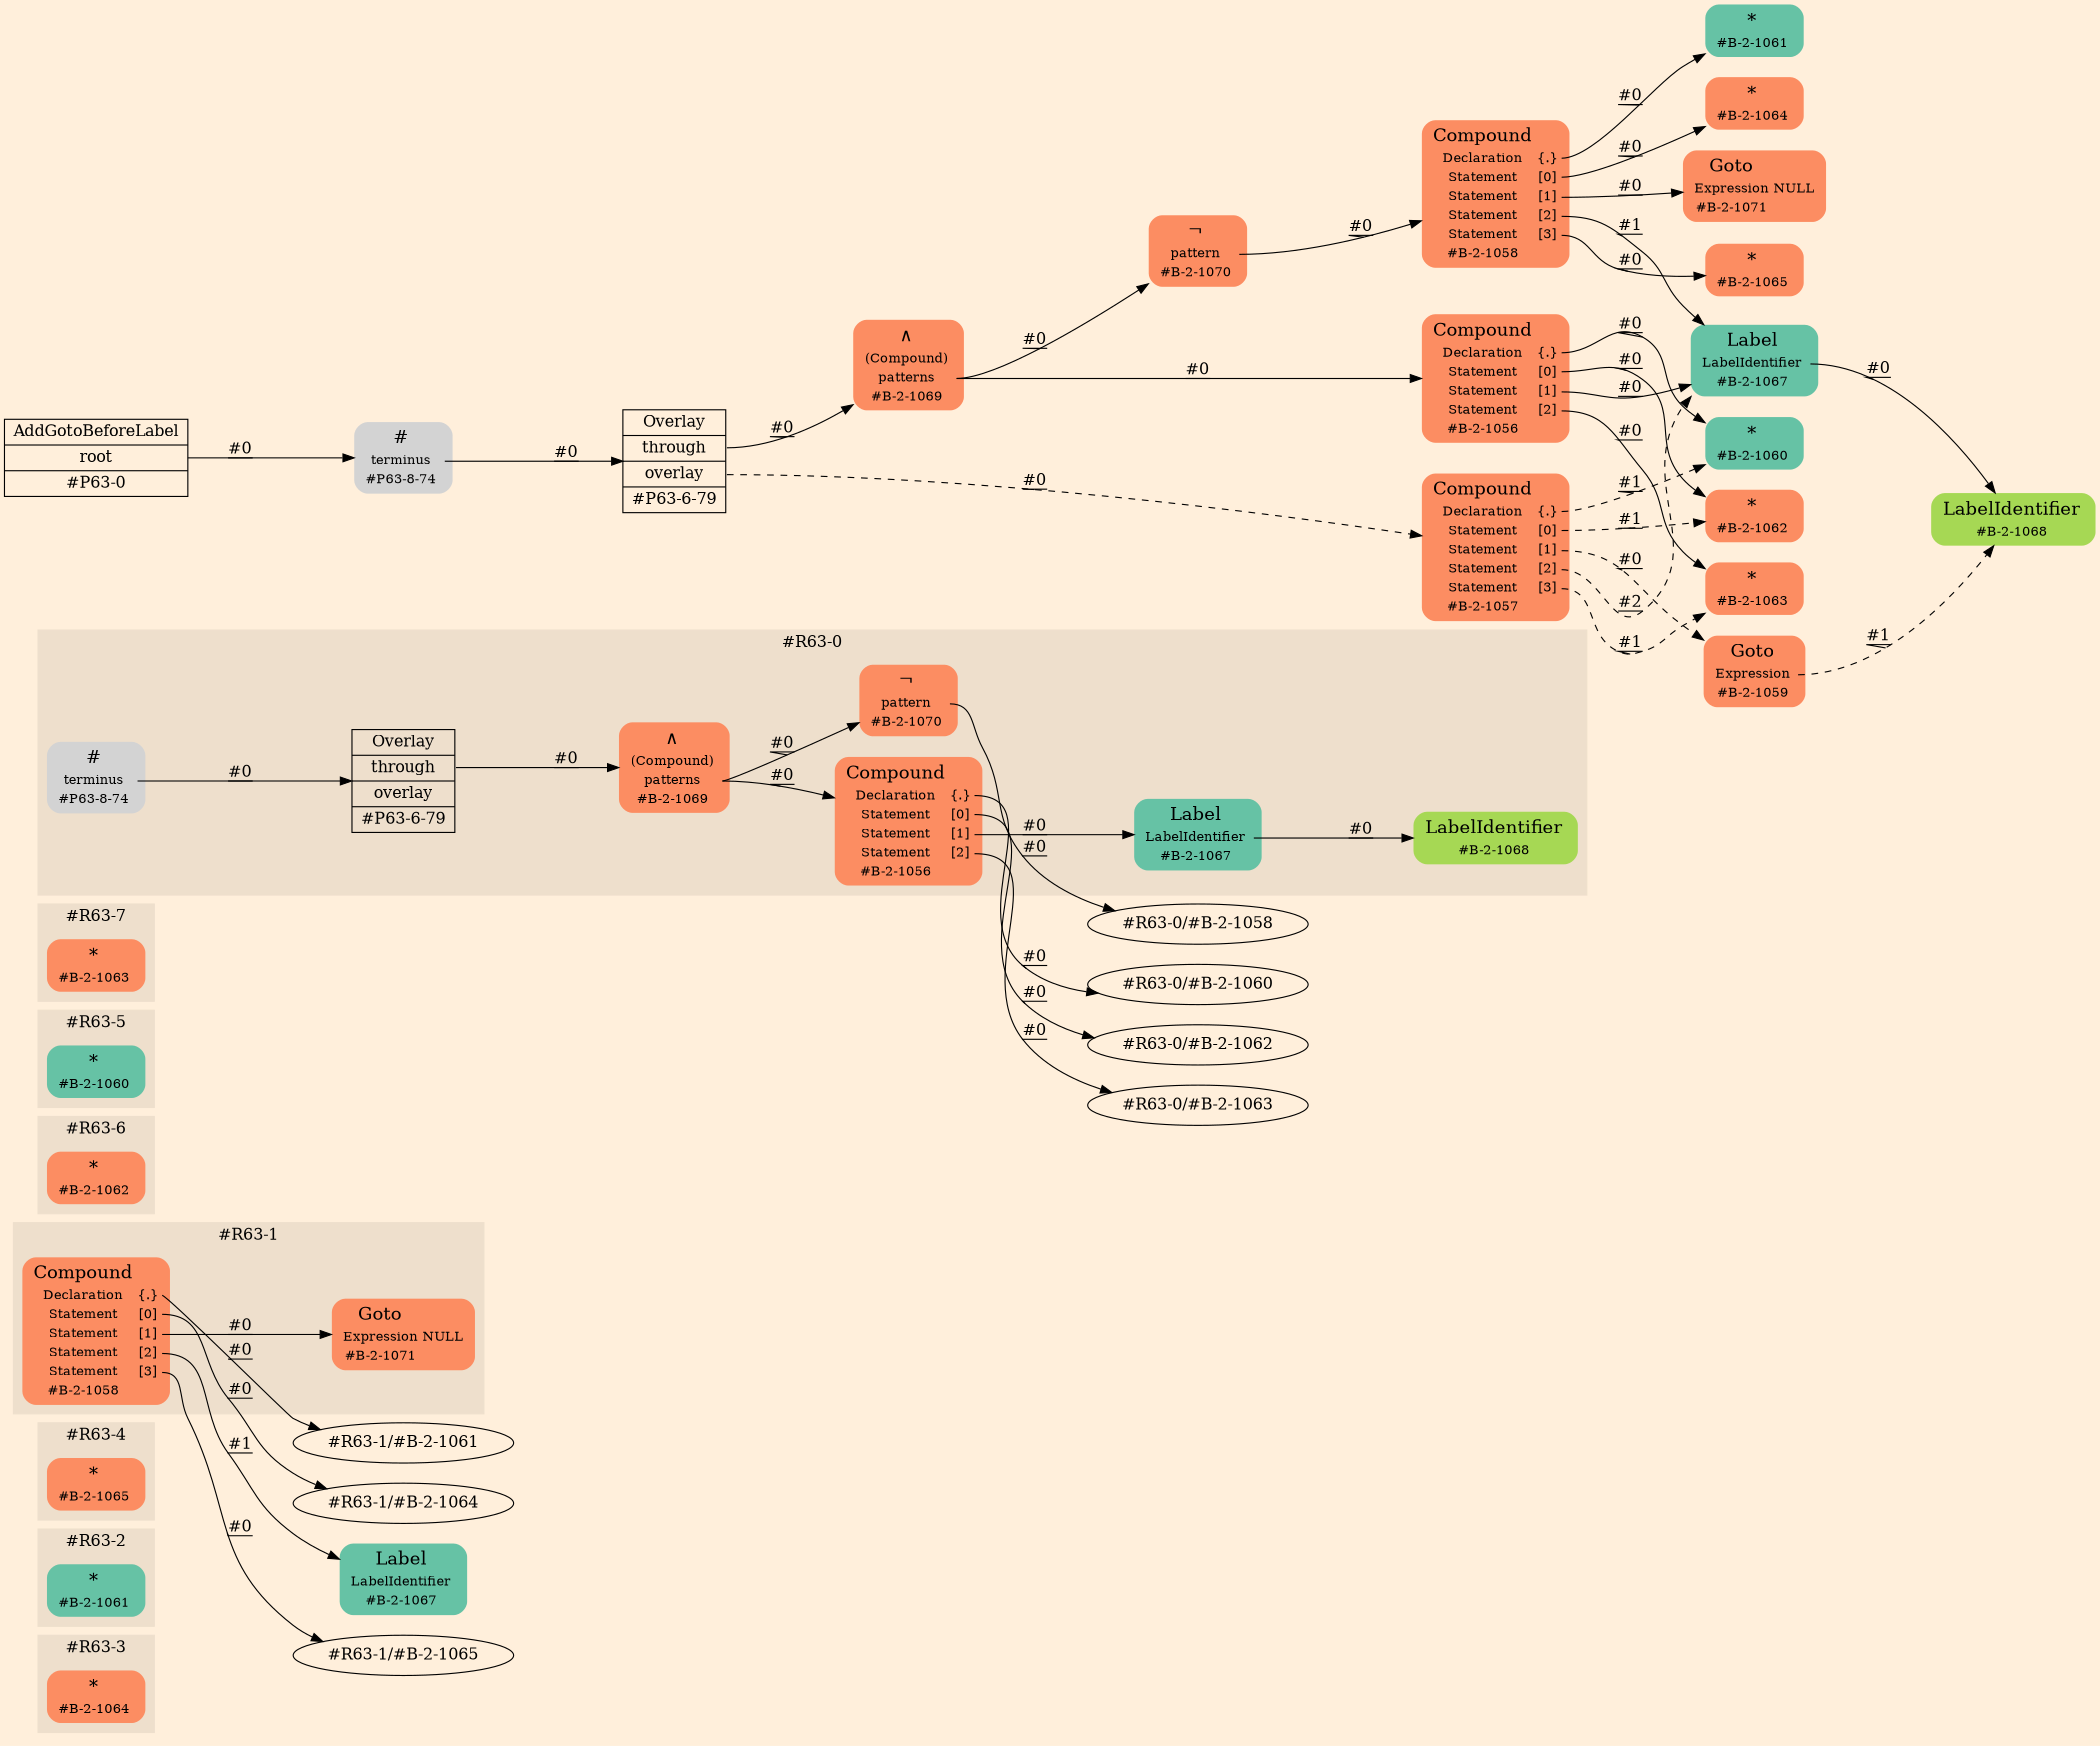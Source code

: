 digraph Inferno {
graph [
rankdir = "LR"
ranksep = 1.0
size = "14,20"
bgcolor = antiquewhite1
color = black
fontcolor = black
];
node [
];
subgraph "cluster#R63-3" {
label = "#R63-3"
style = "filled"
color = antiquewhite2
"#R63-3/#B-2-1064" [
shape = "plaintext"
fillcolor = "/set28/2"
label = <<TABLE BORDER="0" CELLBORDER="0" CELLSPACING="0">
 <TR>
  <TD><FONT POINT-SIZE="16.0">*</FONT></TD>
  <TD></TD>
 </TR>
 <TR>
  <TD>#B-2-1064</TD>
  <TD PORT="port0"></TD>
 </TR>
</TABLE>>
style = "rounded,filled"
fontsize = "12"
];
}
subgraph "cluster#R63-2" {
label = "#R63-2"
style = "filled"
color = antiquewhite2
"#R63-2/#B-2-1061" [
shape = "plaintext"
fillcolor = "/set28/1"
label = <<TABLE BORDER="0" CELLBORDER="0" CELLSPACING="0">
 <TR>
  <TD><FONT POINT-SIZE="16.0">*</FONT></TD>
  <TD></TD>
 </TR>
 <TR>
  <TD>#B-2-1061</TD>
  <TD PORT="port0"></TD>
 </TR>
</TABLE>>
style = "rounded,filled"
fontsize = "12"
];
}
subgraph "cluster#R63-4" {
label = "#R63-4"
style = "filled"
color = antiquewhite2
"#R63-4/#B-2-1065" [
shape = "plaintext"
fillcolor = "/set28/2"
label = <<TABLE BORDER="0" CELLBORDER="0" CELLSPACING="0">
 <TR>
  <TD><FONT POINT-SIZE="16.0">*</FONT></TD>
  <TD></TD>
 </TR>
 <TR>
  <TD>#B-2-1065</TD>
  <TD PORT="port0"></TD>
 </TR>
</TABLE>>
style = "rounded,filled"
fontsize = "12"
];
}
"#R63-1/#B-2-1067" [
shape = "plaintext"
fillcolor = "/set28/1"
label = <<TABLE BORDER="0" CELLBORDER="0" CELLSPACING="0">
 <TR>
  <TD><FONT POINT-SIZE="16.0">Label</FONT></TD>
  <TD></TD>
 </TR>
 <TR>
  <TD>LabelIdentifier</TD>
  <TD PORT="port0"></TD>
 </TR>
 <TR>
  <TD>#B-2-1067</TD>
  <TD PORT="port1"></TD>
 </TR>
</TABLE>>
style = "rounded,filled"
fontsize = "12"
];
subgraph "cluster#R63-1" {
label = "#R63-1"
style = "filled"
color = antiquewhite2
"#R63-1/#B-2-1058" [
shape = "plaintext"
fillcolor = "/set28/2"
label = <<TABLE BORDER="0" CELLBORDER="0" CELLSPACING="0">
 <TR>
  <TD><FONT POINT-SIZE="16.0">Compound</FONT></TD>
  <TD></TD>
 </TR>
 <TR>
  <TD>Declaration</TD>
  <TD PORT="port0">{.}</TD>
 </TR>
 <TR>
  <TD>Statement</TD>
  <TD PORT="port1">[0]</TD>
 </TR>
 <TR>
  <TD>Statement</TD>
  <TD PORT="port2">[1]</TD>
 </TR>
 <TR>
  <TD>Statement</TD>
  <TD PORT="port3">[2]</TD>
 </TR>
 <TR>
  <TD>Statement</TD>
  <TD PORT="port4">[3]</TD>
 </TR>
 <TR>
  <TD>#B-2-1058</TD>
  <TD PORT="port5"></TD>
 </TR>
</TABLE>>
style = "rounded,filled"
fontsize = "12"
];
"#R63-1/#B-2-1071" [
shape = "plaintext"
fillcolor = "/set28/2"
label = <<TABLE BORDER="0" CELLBORDER="0" CELLSPACING="0">
 <TR>
  <TD><FONT POINT-SIZE="16.0">Goto</FONT></TD>
  <TD></TD>
 </TR>
 <TR>
  <TD>Expression</TD>
  <TD PORT="port0">NULL</TD>
 </TR>
 <TR>
  <TD>#B-2-1071</TD>
  <TD PORT="port1"></TD>
 </TR>
</TABLE>>
style = "rounded,filled"
fontsize = "12"
];
}
subgraph "cluster#R63-6" {
label = "#R63-6"
style = "filled"
color = antiquewhite2
"#R63-6/#B-2-1062" [
shape = "plaintext"
fillcolor = "/set28/2"
label = <<TABLE BORDER="0" CELLBORDER="0" CELLSPACING="0">
 <TR>
  <TD><FONT POINT-SIZE="16.0">*</FONT></TD>
  <TD></TD>
 </TR>
 <TR>
  <TD>#B-2-1062</TD>
  <TD PORT="port0"></TD>
 </TR>
</TABLE>>
style = "rounded,filled"
fontsize = "12"
];
}
subgraph "cluster#R63-5" {
label = "#R63-5"
style = "filled"
color = antiquewhite2
"#R63-5/#B-2-1060" [
shape = "plaintext"
fillcolor = "/set28/1"
label = <<TABLE BORDER="0" CELLBORDER="0" CELLSPACING="0">
 <TR>
  <TD><FONT POINT-SIZE="16.0">*</FONT></TD>
  <TD></TD>
 </TR>
 <TR>
  <TD>#B-2-1060</TD>
  <TD PORT="port0"></TD>
 </TR>
</TABLE>>
style = "rounded,filled"
fontsize = "12"
];
}
subgraph "cluster#R63-7" {
label = "#R63-7"
style = "filled"
color = antiquewhite2
"#R63-7/#B-2-1063" [
shape = "plaintext"
fillcolor = "/set28/2"
label = <<TABLE BORDER="0" CELLBORDER="0" CELLSPACING="0">
 <TR>
  <TD><FONT POINT-SIZE="16.0">*</FONT></TD>
  <TD></TD>
 </TR>
 <TR>
  <TD>#B-2-1063</TD>
  <TD PORT="port0"></TD>
 </TR>
</TABLE>>
style = "rounded,filled"
fontsize = "12"
];
}
subgraph "cluster#R63-0" {
label = "#R63-0"
style = "filled"
color = antiquewhite2
"#R63-0/#B-2-1070" [
shape = "plaintext"
fillcolor = "/set28/2"
label = <<TABLE BORDER="0" CELLBORDER="0" CELLSPACING="0">
 <TR>
  <TD><FONT POINT-SIZE="16.0">¬</FONT></TD>
  <TD></TD>
 </TR>
 <TR>
  <TD>pattern</TD>
  <TD PORT="port0"></TD>
 </TR>
 <TR>
  <TD>#B-2-1070</TD>
  <TD PORT="port1"></TD>
 </TR>
</TABLE>>
style = "rounded,filled"
fontsize = "12"
];
"#R63-0/#P63-6-79" [
shape = "record"
fillcolor = antiquewhite2
label = "<fixed> Overlay | <port0> through | <port1> overlay | <port2> #P63-6-79"
style = "filled"
fontsize = "14"
color = black
fontcolor = black
];
"#R63-0/#B-2-1068" [
shape = "plaintext"
fillcolor = "/set28/5"
label = <<TABLE BORDER="0" CELLBORDER="0" CELLSPACING="0">
 <TR>
  <TD><FONT POINT-SIZE="16.0">LabelIdentifier</FONT></TD>
  <TD></TD>
 </TR>
 <TR>
  <TD>#B-2-1068</TD>
  <TD PORT="port0"></TD>
 </TR>
</TABLE>>
style = "rounded,filled"
fontsize = "12"
];
"#R63-0/#P63-8-74" [
shape = "plaintext"
label = <<TABLE BORDER="0" CELLBORDER="0" CELLSPACING="0">
 <TR>
  <TD><FONT POINT-SIZE="16.0">#</FONT></TD>
  <TD></TD>
 </TR>
 <TR>
  <TD>terminus</TD>
  <TD PORT="port0"></TD>
 </TR>
 <TR>
  <TD>#P63-8-74</TD>
  <TD PORT="port1"></TD>
 </TR>
</TABLE>>
style = "rounded,filled"
fontsize = "12"
];
"#R63-0/#B-2-1069" [
shape = "plaintext"
fillcolor = "/set28/2"
label = <<TABLE BORDER="0" CELLBORDER="0" CELLSPACING="0">
 <TR>
  <TD><FONT POINT-SIZE="16.0">∧</FONT></TD>
  <TD></TD>
 </TR>
 <TR>
  <TD>(Compound)</TD>
  <TD PORT="port0"></TD>
 </TR>
 <TR>
  <TD>patterns</TD>
  <TD PORT="port1"></TD>
 </TR>
 <TR>
  <TD>#B-2-1069</TD>
  <TD PORT="port2"></TD>
 </TR>
</TABLE>>
style = "rounded,filled"
fontsize = "12"
];
"#R63-0/#B-2-1067" [
shape = "plaintext"
fillcolor = "/set28/1"
label = <<TABLE BORDER="0" CELLBORDER="0" CELLSPACING="0">
 <TR>
  <TD><FONT POINT-SIZE="16.0">Label</FONT></TD>
  <TD></TD>
 </TR>
 <TR>
  <TD>LabelIdentifier</TD>
  <TD PORT="port0"></TD>
 </TR>
 <TR>
  <TD>#B-2-1067</TD>
  <TD PORT="port1"></TD>
 </TR>
</TABLE>>
style = "rounded,filled"
fontsize = "12"
];
"#R63-0/#B-2-1056" [
shape = "plaintext"
fillcolor = "/set28/2"
label = <<TABLE BORDER="0" CELLBORDER="0" CELLSPACING="0">
 <TR>
  <TD><FONT POINT-SIZE="16.0">Compound</FONT></TD>
  <TD></TD>
 </TR>
 <TR>
  <TD>Declaration</TD>
  <TD PORT="port0">{.}</TD>
 </TR>
 <TR>
  <TD>Statement</TD>
  <TD PORT="port1">[0]</TD>
 </TR>
 <TR>
  <TD>Statement</TD>
  <TD PORT="port2">[1]</TD>
 </TR>
 <TR>
  <TD>Statement</TD>
  <TD PORT="port3">[2]</TD>
 </TR>
 <TR>
  <TD>#B-2-1056</TD>
  <TD PORT="port4"></TD>
 </TR>
</TABLE>>
style = "rounded,filled"
fontsize = "12"
];
}
"CR#P63-0" [
shape = "record"
fillcolor = antiquewhite1
label = "<fixed> AddGotoBeforeLabel | <port0> root | <port1> #P63-0"
style = "filled"
fontsize = "14"
color = black
fontcolor = black
];
"#P63-8-74" [
shape = "plaintext"
label = <<TABLE BORDER="0" CELLBORDER="0" CELLSPACING="0">
 <TR>
  <TD><FONT POINT-SIZE="16.0">#</FONT></TD>
  <TD></TD>
 </TR>
 <TR>
  <TD>terminus</TD>
  <TD PORT="port0"></TD>
 </TR>
 <TR>
  <TD>#P63-8-74</TD>
  <TD PORT="port1"></TD>
 </TR>
</TABLE>>
style = "rounded,filled"
fontsize = "12"
];
"#P63-6-79" [
shape = "record"
fillcolor = antiquewhite1
label = "<fixed> Overlay | <port0> through | <port1> overlay | <port2> #P63-6-79"
style = "filled"
fontsize = "14"
color = black
fontcolor = black
];
"#B-2-1069" [
shape = "plaintext"
fillcolor = "/set28/2"
label = <<TABLE BORDER="0" CELLBORDER="0" CELLSPACING="0">
 <TR>
  <TD><FONT POINT-SIZE="16.0">∧</FONT></TD>
  <TD></TD>
 </TR>
 <TR>
  <TD>(Compound)</TD>
  <TD PORT="port0"></TD>
 </TR>
 <TR>
  <TD>patterns</TD>
  <TD PORT="port1"></TD>
 </TR>
 <TR>
  <TD>#B-2-1069</TD>
  <TD PORT="port2"></TD>
 </TR>
</TABLE>>
style = "rounded,filled"
fontsize = "12"
];
"#B-2-1056" [
shape = "plaintext"
fillcolor = "/set28/2"
label = <<TABLE BORDER="0" CELLBORDER="0" CELLSPACING="0">
 <TR>
  <TD><FONT POINT-SIZE="16.0">Compound</FONT></TD>
  <TD></TD>
 </TR>
 <TR>
  <TD>Declaration</TD>
  <TD PORT="port0">{.}</TD>
 </TR>
 <TR>
  <TD>Statement</TD>
  <TD PORT="port1">[0]</TD>
 </TR>
 <TR>
  <TD>Statement</TD>
  <TD PORT="port2">[1]</TD>
 </TR>
 <TR>
  <TD>Statement</TD>
  <TD PORT="port3">[2]</TD>
 </TR>
 <TR>
  <TD>#B-2-1056</TD>
  <TD PORT="port4"></TD>
 </TR>
</TABLE>>
style = "rounded,filled"
fontsize = "12"
];
"#B-2-1060" [
shape = "plaintext"
fillcolor = "/set28/1"
label = <<TABLE BORDER="0" CELLBORDER="0" CELLSPACING="0">
 <TR>
  <TD><FONT POINT-SIZE="16.0">*</FONT></TD>
  <TD></TD>
 </TR>
 <TR>
  <TD>#B-2-1060</TD>
  <TD PORT="port0"></TD>
 </TR>
</TABLE>>
style = "rounded,filled"
fontsize = "12"
];
"#B-2-1062" [
shape = "plaintext"
fillcolor = "/set28/2"
label = <<TABLE BORDER="0" CELLBORDER="0" CELLSPACING="0">
 <TR>
  <TD><FONT POINT-SIZE="16.0">*</FONT></TD>
  <TD></TD>
 </TR>
 <TR>
  <TD>#B-2-1062</TD>
  <TD PORT="port0"></TD>
 </TR>
</TABLE>>
style = "rounded,filled"
fontsize = "12"
];
"#B-2-1067" [
shape = "plaintext"
fillcolor = "/set28/1"
label = <<TABLE BORDER="0" CELLBORDER="0" CELLSPACING="0">
 <TR>
  <TD><FONT POINT-SIZE="16.0">Label</FONT></TD>
  <TD></TD>
 </TR>
 <TR>
  <TD>LabelIdentifier</TD>
  <TD PORT="port0"></TD>
 </TR>
 <TR>
  <TD>#B-2-1067</TD>
  <TD PORT="port1"></TD>
 </TR>
</TABLE>>
style = "rounded,filled"
fontsize = "12"
];
"#B-2-1068" [
shape = "plaintext"
fillcolor = "/set28/5"
label = <<TABLE BORDER="0" CELLBORDER="0" CELLSPACING="0">
 <TR>
  <TD><FONT POINT-SIZE="16.0">LabelIdentifier</FONT></TD>
  <TD></TD>
 </TR>
 <TR>
  <TD>#B-2-1068</TD>
  <TD PORT="port0"></TD>
 </TR>
</TABLE>>
style = "rounded,filled"
fontsize = "12"
];
"#B-2-1063" [
shape = "plaintext"
fillcolor = "/set28/2"
label = <<TABLE BORDER="0" CELLBORDER="0" CELLSPACING="0">
 <TR>
  <TD><FONT POINT-SIZE="16.0">*</FONT></TD>
  <TD></TD>
 </TR>
 <TR>
  <TD>#B-2-1063</TD>
  <TD PORT="port0"></TD>
 </TR>
</TABLE>>
style = "rounded,filled"
fontsize = "12"
];
"#B-2-1070" [
shape = "plaintext"
fillcolor = "/set28/2"
label = <<TABLE BORDER="0" CELLBORDER="0" CELLSPACING="0">
 <TR>
  <TD><FONT POINT-SIZE="16.0">¬</FONT></TD>
  <TD></TD>
 </TR>
 <TR>
  <TD>pattern</TD>
  <TD PORT="port0"></TD>
 </TR>
 <TR>
  <TD>#B-2-1070</TD>
  <TD PORT="port1"></TD>
 </TR>
</TABLE>>
style = "rounded,filled"
fontsize = "12"
];
"#B-2-1058" [
shape = "plaintext"
fillcolor = "/set28/2"
label = <<TABLE BORDER="0" CELLBORDER="0" CELLSPACING="0">
 <TR>
  <TD><FONT POINT-SIZE="16.0">Compound</FONT></TD>
  <TD></TD>
 </TR>
 <TR>
  <TD>Declaration</TD>
  <TD PORT="port0">{.}</TD>
 </TR>
 <TR>
  <TD>Statement</TD>
  <TD PORT="port1">[0]</TD>
 </TR>
 <TR>
  <TD>Statement</TD>
  <TD PORT="port2">[1]</TD>
 </TR>
 <TR>
  <TD>Statement</TD>
  <TD PORT="port3">[2]</TD>
 </TR>
 <TR>
  <TD>Statement</TD>
  <TD PORT="port4">[3]</TD>
 </TR>
 <TR>
  <TD>#B-2-1058</TD>
  <TD PORT="port5"></TD>
 </TR>
</TABLE>>
style = "rounded,filled"
fontsize = "12"
];
"#B-2-1061" [
shape = "plaintext"
fillcolor = "/set28/1"
label = <<TABLE BORDER="0" CELLBORDER="0" CELLSPACING="0">
 <TR>
  <TD><FONT POINT-SIZE="16.0">*</FONT></TD>
  <TD></TD>
 </TR>
 <TR>
  <TD>#B-2-1061</TD>
  <TD PORT="port0"></TD>
 </TR>
</TABLE>>
style = "rounded,filled"
fontsize = "12"
];
"#B-2-1064" [
shape = "plaintext"
fillcolor = "/set28/2"
label = <<TABLE BORDER="0" CELLBORDER="0" CELLSPACING="0">
 <TR>
  <TD><FONT POINT-SIZE="16.0">*</FONT></TD>
  <TD></TD>
 </TR>
 <TR>
  <TD>#B-2-1064</TD>
  <TD PORT="port0"></TD>
 </TR>
</TABLE>>
style = "rounded,filled"
fontsize = "12"
];
"#B-2-1071" [
shape = "plaintext"
fillcolor = "/set28/2"
label = <<TABLE BORDER="0" CELLBORDER="0" CELLSPACING="0">
 <TR>
  <TD><FONT POINT-SIZE="16.0">Goto</FONT></TD>
  <TD></TD>
 </TR>
 <TR>
  <TD>Expression</TD>
  <TD PORT="port0">NULL</TD>
 </TR>
 <TR>
  <TD>#B-2-1071</TD>
  <TD PORT="port1"></TD>
 </TR>
</TABLE>>
style = "rounded,filled"
fontsize = "12"
];
"#B-2-1065" [
shape = "plaintext"
fillcolor = "/set28/2"
label = <<TABLE BORDER="0" CELLBORDER="0" CELLSPACING="0">
 <TR>
  <TD><FONT POINT-SIZE="16.0">*</FONT></TD>
  <TD></TD>
 </TR>
 <TR>
  <TD>#B-2-1065</TD>
  <TD PORT="port0"></TD>
 </TR>
</TABLE>>
style = "rounded,filled"
fontsize = "12"
];
"#B-2-1057" [
shape = "plaintext"
fillcolor = "/set28/2"
label = <<TABLE BORDER="0" CELLBORDER="0" CELLSPACING="0">
 <TR>
  <TD><FONT POINT-SIZE="16.0">Compound</FONT></TD>
  <TD></TD>
 </TR>
 <TR>
  <TD>Declaration</TD>
  <TD PORT="port0">{.}</TD>
 </TR>
 <TR>
  <TD>Statement</TD>
  <TD PORT="port1">[0]</TD>
 </TR>
 <TR>
  <TD>Statement</TD>
  <TD PORT="port2">[1]</TD>
 </TR>
 <TR>
  <TD>Statement</TD>
  <TD PORT="port3">[2]</TD>
 </TR>
 <TR>
  <TD>Statement</TD>
  <TD PORT="port4">[3]</TD>
 </TR>
 <TR>
  <TD>#B-2-1057</TD>
  <TD PORT="port5"></TD>
 </TR>
</TABLE>>
style = "rounded,filled"
fontsize = "12"
];
"#B-2-1059" [
shape = "plaintext"
fillcolor = "/set28/2"
label = <<TABLE BORDER="0" CELLBORDER="0" CELLSPACING="0">
 <TR>
  <TD><FONT POINT-SIZE="16.0">Goto</FONT></TD>
  <TD></TD>
 </TR>
 <TR>
  <TD>Expression</TD>
  <TD PORT="port0"></TD>
 </TR>
 <TR>
  <TD>#B-2-1059</TD>
  <TD PORT="port1"></TD>
 </TR>
</TABLE>>
style = "rounded,filled"
fontsize = "12"
];
"CR#P63-0":port0 -> "#P63-8-74" [style="solid"
label = "#0"
decorate = true
color = black
fontcolor = black
];
"#P63-8-74":port0 -> "#P63-6-79" [style="solid"
label = "#0"
decorate = true
color = black
fontcolor = black
];
"#P63-6-79":port0 -> "#B-2-1069" [style="solid"
label = "#0"
decorate = true
color = black
fontcolor = black
];
"#P63-6-79":port1 -> "#B-2-1057" [style="dashed"
label = "#0"
decorate = true
color = black
fontcolor = black
];
"#B-2-1069":port1 -> "#B-2-1056" [style="solid"
label = "#0"
decorate = true
color = black
fontcolor = black
];
"#B-2-1069":port1 -> "#B-2-1070" [style="solid"
label = "#0"
decorate = true
color = black
fontcolor = black
];
"#B-2-1056":port0 -> "#B-2-1060" [style="solid"
label = "#0"
decorate = true
color = black
fontcolor = black
];
"#B-2-1056":port1 -> "#B-2-1062" [style="solid"
label = "#0"
decorate = true
color = black
fontcolor = black
];
"#B-2-1056":port2 -> "#B-2-1067" [style="solid"
label = "#0"
decorate = true
color = black
fontcolor = black
];
"#B-2-1056":port3 -> "#B-2-1063" [style="solid"
label = "#0"
decorate = true
color = black
fontcolor = black
];
"#B-2-1067":port0 -> "#B-2-1068" [style="solid"
label = "#0"
decorate = true
color = black
fontcolor = black
];
"#B-2-1070":port0 -> "#B-2-1058" [style="solid"
label = "#0"
decorate = true
color = black
fontcolor = black
];
"#B-2-1058":port0 -> "#B-2-1061" [style="solid"
label = "#0"
decorate = true
color = black
fontcolor = black
];
"#B-2-1058":port1 -> "#B-2-1064" [style="solid"
label = "#0"
decorate = true
color = black
fontcolor = black
];
"#B-2-1058":port2 -> "#B-2-1071" [style="solid"
label = "#0"
decorate = true
color = black
fontcolor = black
];
"#B-2-1058":port3 -> "#B-2-1067" [style="solid"
label = "#1"
decorate = true
color = black
fontcolor = black
];
"#B-2-1058":port4 -> "#B-2-1065" [style="solid"
label = "#0"
decorate = true
color = black
fontcolor = black
];
"#B-2-1057":port0 -> "#B-2-1060" [style="dashed"
label = "#1"
decorate = true
color = black
fontcolor = black
];
"#B-2-1057":port1 -> "#B-2-1062" [style="dashed"
label = "#1"
decorate = true
color = black
fontcolor = black
];
"#B-2-1057":port2 -> "#B-2-1059" [style="dashed"
label = "#0"
decorate = true
color = black
fontcolor = black
];
"#B-2-1057":port3 -> "#B-2-1067" [style="dashed"
label = "#2"
decorate = true
color = black
fontcolor = black
];
"#B-2-1057":port4 -> "#B-2-1063" [style="dashed"
label = "#1"
decorate = true
color = black
fontcolor = black
];
"#B-2-1059":port0 -> "#B-2-1068" [style="dashed"
label = "#1"
decorate = true
color = black
fontcolor = black
];
"#R63-0/#B-2-1070":port0 -> "#R63-0/#B-2-1058" [style="solid"
label = "#0"
decorate = true
color = black
fontcolor = black
];
"#R63-0/#P63-6-79":port0 -> "#R63-0/#B-2-1069" [style="solid"
label = "#0"
decorate = true
color = black
fontcolor = black
];
"#R63-0/#P63-8-74":port0 -> "#R63-0/#P63-6-79" [style="solid"
label = "#0"
decorate = true
color = black
fontcolor = black
];
"#R63-0/#B-2-1069":port1 -> "#R63-0/#B-2-1056" [style="solid"
label = "#0"
decorate = true
color = black
fontcolor = black
];
"#R63-0/#B-2-1069":port1 -> "#R63-0/#B-2-1070" [style="solid"
label = "#0"
decorate = true
color = black
fontcolor = black
];
"#R63-0/#B-2-1067":port0 -> "#R63-0/#B-2-1068" [style="solid"
label = "#0"
decorate = true
color = black
fontcolor = black
];
"#R63-0/#B-2-1056":port0 -> "#R63-0/#B-2-1060" [style="solid"
label = "#0"
decorate = true
color = black
fontcolor = black
];
"#R63-0/#B-2-1056":port1 -> "#R63-0/#B-2-1062" [style="solid"
label = "#0"
decorate = true
color = black
fontcolor = black
];
"#R63-0/#B-2-1056":port2 -> "#R63-0/#B-2-1067" [style="solid"
label = "#0"
decorate = true
color = black
fontcolor = black
];
"#R63-0/#B-2-1056":port3 -> "#R63-0/#B-2-1063" [style="solid"
label = "#0"
decorate = true
color = black
fontcolor = black
];
"#R63-1/#B-2-1058":port0 -> "#R63-1/#B-2-1061" [style="solid"
label = "#0"
decorate = true
color = black
fontcolor = black
];
"#R63-1/#B-2-1058":port1 -> "#R63-1/#B-2-1064" [style="solid"
label = "#0"
decorate = true
color = black
fontcolor = black
];
"#R63-1/#B-2-1058":port2 -> "#R63-1/#B-2-1071" [style="solid"
label = "#0"
decorate = true
color = black
fontcolor = black
];
"#R63-1/#B-2-1058":port3 -> "#R63-1/#B-2-1067" [style="solid"
label = "#1"
decorate = true
color = black
fontcolor = black
];
"#R63-1/#B-2-1058":port4 -> "#R63-1/#B-2-1065" [style="solid"
label = "#0"
decorate = true
color = black
fontcolor = black
];
}
